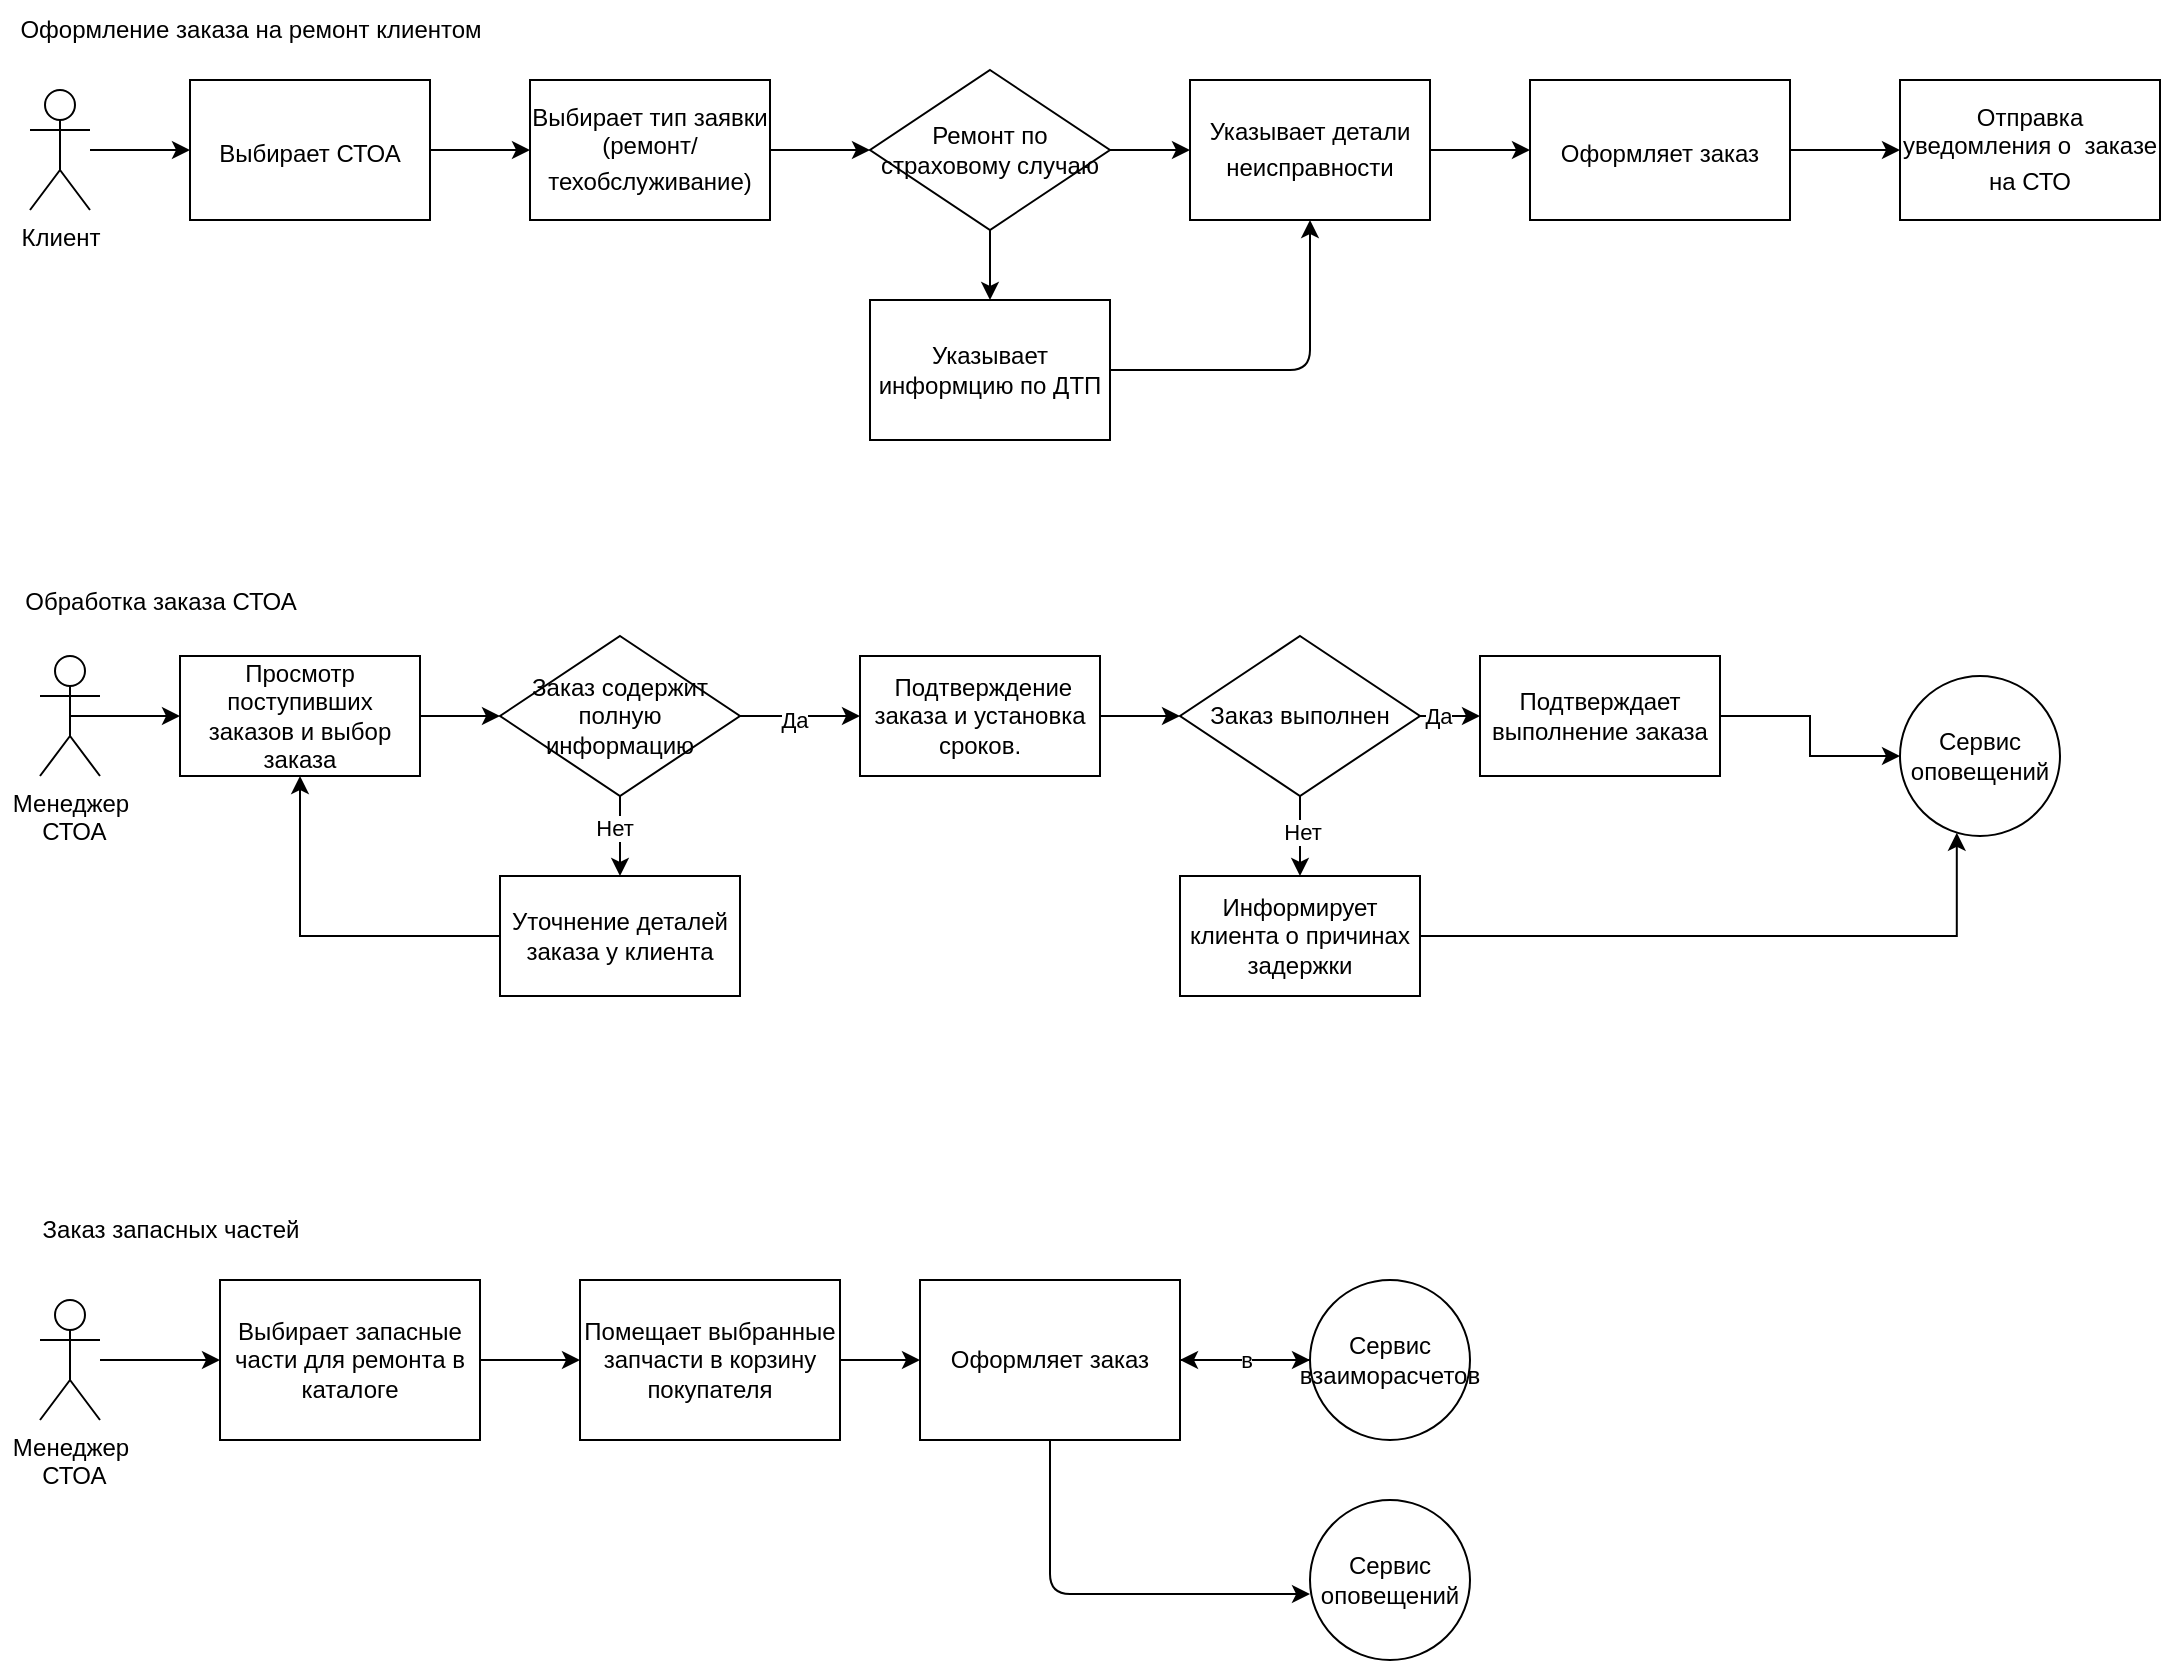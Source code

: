 <mxfile>
    <diagram id="prtHgNgQTEPvFCAcTncT" name="Page-1">
        <mxGraphModel dx="1261" dy="1147" grid="1" gridSize="10" guides="1" tooltips="1" connect="1" arrows="1" fold="1" page="1" pageScale="1" pageWidth="827" pageHeight="1169" math="0" shadow="0">
            <root>
                <mxCell id="0"/>
                <mxCell id="1" parent="0"/>
                <mxCell id="DRkb4xvNVB38JwlxhEwW-1" value="Оформление заказа на ремонт клиентом" style="text;html=1;align=center;verticalAlign=middle;resizable=0;points=[];autosize=1;strokeColor=none;fillColor=none;" parent="1" vertex="1">
                    <mxGeometry x="5" y="50" width="250" height="30" as="geometry"/>
                </mxCell>
                <mxCell id="kvl9D9ezFTj0I6-KPZYG-6" value="" style="edgeStyle=orthogonalEdgeStyle;rounded=0;orthogonalLoop=1;jettySize=auto;html=1;" parent="1" source="DRkb4xvNVB38JwlxhEwW-2" target="DRkb4xvNVB38JwlxhEwW-3" edge="1">
                    <mxGeometry relative="1" as="geometry"/>
                </mxCell>
                <mxCell id="DRkb4xvNVB38JwlxhEwW-2" value="&lt;div style=&quot;text-align: left;&quot;&gt;Выбирает СТОА&lt;font face=&quot;Söhne, ui-sans-serif, system-ui, -apple-system, Segoe UI, Roboto, Ubuntu, Cantarell, Noto Sans, sans-serif, Helvetica Neue, Arial, Apple Color Emoji, Segoe UI Emoji, Segoe UI Symbol, Noto Color Emoji&quot; color=&quot;#374151&quot;&gt;&lt;span style=&quot;font-size: 16px;&quot;&gt;&lt;br&gt;&lt;/span&gt;&lt;/font&gt;&lt;/div&gt;" style="whiteSpace=wrap;html=1;" parent="1" vertex="1">
                    <mxGeometry x="100" y="90" width="120" height="70" as="geometry"/>
                </mxCell>
                <mxCell id="kvl9D9ezFTj0I6-KPZYG-7" style="edgeStyle=orthogonalEdgeStyle;rounded=0;orthogonalLoop=1;jettySize=auto;html=1;exitX=1;exitY=0.5;exitDx=0;exitDy=0;entryX=0;entryY=0.5;entryDx=0;entryDy=0;" parent="1" source="DRkb4xvNVB38JwlxhEwW-3" target="2" edge="1">
                    <mxGeometry relative="1" as="geometry"/>
                </mxCell>
                <mxCell id="DRkb4xvNVB38JwlxhEwW-3" value="&lt;div style=&quot;&quot;&gt;Выбирает тип заявки (ремонт/техобслуживание)&lt;font face=&quot;Söhne, ui-sans-serif, system-ui, -apple-system, Segoe UI, Roboto, Ubuntu, Cantarell, Noto Sans, sans-serif, Helvetica Neue, Arial, Apple Color Emoji, Segoe UI Emoji, Segoe UI Symbol, Noto Color Emoji&quot; color=&quot;#374151&quot;&gt;&lt;span style=&quot;font-size: 16px;&quot;&gt;&lt;br&gt;&lt;/span&gt;&lt;/font&gt;&lt;/div&gt;" style="whiteSpace=wrap;html=1;align=center;" parent="1" vertex="1">
                    <mxGeometry x="270" y="90" width="120" height="70" as="geometry"/>
                </mxCell>
                <mxCell id="kvl9D9ezFTj0I6-KPZYG-8" style="edgeStyle=orthogonalEdgeStyle;rounded=0;orthogonalLoop=1;jettySize=auto;html=1;exitX=1;exitY=0.5;exitDx=0;exitDy=0;" parent="1" source="DRkb4xvNVB38JwlxhEwW-4" target="DRkb4xvNVB38JwlxhEwW-5" edge="1">
                    <mxGeometry relative="1" as="geometry"/>
                </mxCell>
                <mxCell id="DRkb4xvNVB38JwlxhEwW-4" value="&lt;div style=&quot;&quot;&gt;Указывает детали неисправности&lt;font face=&quot;Söhne, ui-sans-serif, system-ui, -apple-system, Segoe UI, Roboto, Ubuntu, Cantarell, Noto Sans, sans-serif, Helvetica Neue, Arial, Apple Color Emoji, Segoe UI Emoji, Segoe UI Symbol, Noto Color Emoji&quot; color=&quot;#374151&quot;&gt;&lt;span style=&quot;font-size: 16px;&quot;&gt;&lt;br&gt;&lt;/span&gt;&lt;/font&gt;&lt;/div&gt;" style="whiteSpace=wrap;html=1;align=center;" parent="1" vertex="1">
                    <mxGeometry x="600" y="90" width="120" height="70" as="geometry"/>
                </mxCell>
                <mxCell id="9" style="edgeStyle=none;html=1;exitX=1;exitY=0.5;exitDx=0;exitDy=0;entryX=0;entryY=0.5;entryDx=0;entryDy=0;" parent="1" source="DRkb4xvNVB38JwlxhEwW-5" target="8" edge="1">
                    <mxGeometry relative="1" as="geometry"/>
                </mxCell>
                <mxCell id="DRkb4xvNVB38JwlxhEwW-5" value="&lt;div style=&quot;text-align: left;&quot;&gt;Оформляет заказ&lt;font face=&quot;Söhne, ui-sans-serif, system-ui, -apple-system, Segoe UI, Roboto, Ubuntu, Cantarell, Noto Sans, sans-serif, Helvetica Neue, Arial, Apple Color Emoji, Segoe UI Emoji, Segoe UI Symbol, Noto Color Emoji&quot; color=&quot;#374151&quot;&gt;&lt;span style=&quot;font-size: 16px;&quot;&gt;&lt;br&gt;&lt;/span&gt;&lt;/font&gt;&lt;/div&gt;" style="whiteSpace=wrap;html=1;" parent="1" vertex="1">
                    <mxGeometry x="770" y="90" width="130" height="70" as="geometry"/>
                </mxCell>
                <mxCell id="DRkb4xvNVB38JwlxhEwW-6" value="Обработка заказа СТОА" style="text;html=1;align=center;verticalAlign=middle;resizable=0;points=[];autosize=1;strokeColor=none;fillColor=none;" parent="1" vertex="1">
                    <mxGeometry x="5" y="336" width="160" height="30" as="geometry"/>
                </mxCell>
                <mxCell id="kvl9D9ezFTj0I6-KPZYG-13" value="" style="edgeStyle=orthogonalEdgeStyle;rounded=0;orthogonalLoop=1;jettySize=auto;html=1;" parent="1" source="DRkb4xvNVB38JwlxhEwW-8" target="kvl9D9ezFTj0I6-KPZYG-12" edge="1">
                    <mxGeometry relative="1" as="geometry"/>
                </mxCell>
                <mxCell id="DRkb4xvNVB38JwlxhEwW-8" value="Просмотр поступивших заказов и выбор заказа" style="whiteSpace=wrap;html=1;" parent="1" vertex="1">
                    <mxGeometry x="95" y="378" width="120" height="60" as="geometry"/>
                </mxCell>
                <mxCell id="kvl9D9ezFTj0I6-KPZYG-25" value="" style="edgeStyle=orthogonalEdgeStyle;rounded=0;orthogonalLoop=1;jettySize=auto;html=1;" parent="1" source="DRkb4xvNVB38JwlxhEwW-9" target="kvl9D9ezFTj0I6-KPZYG-22" edge="1">
                    <mxGeometry relative="1" as="geometry"/>
                </mxCell>
                <mxCell id="DRkb4xvNVB38JwlxhEwW-9" value="&amp;nbsp;Подтверждение заказа и установка сроков." style="whiteSpace=wrap;html=1;" parent="1" vertex="1">
                    <mxGeometry x="435" y="378" width="120" height="60" as="geometry"/>
                </mxCell>
                <mxCell id="kvl9D9ezFTj0I6-KPZYG-27" value="" style="edgeStyle=orthogonalEdgeStyle;rounded=0;orthogonalLoop=1;jettySize=auto;html=1;" parent="1" source="DRkb4xvNVB38JwlxhEwW-10" target="kvl9D9ezFTj0I6-KPZYG-26" edge="1">
                    <mxGeometry relative="1" as="geometry"/>
                </mxCell>
                <mxCell id="DRkb4xvNVB38JwlxhEwW-10" value="Подтверждает выполнение заказа" style="whiteSpace=wrap;html=1;" parent="1" vertex="1">
                    <mxGeometry x="745" y="378" width="120" height="60" as="geometry"/>
                </mxCell>
                <mxCell id="DRkb4xvNVB38JwlxhEwW-17" value="Заказ запасных частей" style="text;html=1;align=center;verticalAlign=middle;resizable=0;points=[];autosize=1;strokeColor=none;fillColor=none;" parent="1" vertex="1">
                    <mxGeometry x="15" y="650" width="150" height="30" as="geometry"/>
                </mxCell>
                <mxCell id="kvl9D9ezFTj0I6-KPZYG-35" style="edgeStyle=orthogonalEdgeStyle;rounded=0;orthogonalLoop=1;jettySize=auto;html=1;exitX=1;exitY=0.5;exitDx=0;exitDy=0;entryX=0;entryY=0.5;entryDx=0;entryDy=0;" parent="1" source="DRkb4xvNVB38JwlxhEwW-19" target="DRkb4xvNVB38JwlxhEwW-20" edge="1">
                    <mxGeometry relative="1" as="geometry"/>
                </mxCell>
                <mxCell id="DRkb4xvNVB38JwlxhEwW-19" value="Выбирает запасные части для ремонта в каталоге" style="rounded=0;whiteSpace=wrap;html=1;" parent="1" vertex="1">
                    <mxGeometry x="115" y="690" width="130" height="80" as="geometry"/>
                </mxCell>
                <mxCell id="kvl9D9ezFTj0I6-KPZYG-36" style="edgeStyle=orthogonalEdgeStyle;rounded=0;orthogonalLoop=1;jettySize=auto;html=1;exitX=1;exitY=0.5;exitDx=0;exitDy=0;entryX=0;entryY=0.5;entryDx=0;entryDy=0;" parent="1" source="DRkb4xvNVB38JwlxhEwW-20" target="DRkb4xvNVB38JwlxhEwW-21" edge="1">
                    <mxGeometry relative="1" as="geometry"/>
                </mxCell>
                <mxCell id="DRkb4xvNVB38JwlxhEwW-20" value="Помещает выбранные запчасти в корзину покупателя" style="rounded=0;whiteSpace=wrap;html=1;" parent="1" vertex="1">
                    <mxGeometry x="295" y="690" width="130" height="80" as="geometry"/>
                </mxCell>
                <mxCell id="kvl9D9ezFTj0I6-KPZYG-37" style="edgeStyle=orthogonalEdgeStyle;rounded=0;orthogonalLoop=1;jettySize=auto;html=1;exitX=1;exitY=0.5;exitDx=0;exitDy=0;entryX=0;entryY=0.5;entryDx=0;entryDy=0;" parent="1" source="DRkb4xvNVB38JwlxhEwW-21" edge="1" target="kvl9D9ezFTj0I6-KPZYG-39">
                    <mxGeometry relative="1" as="geometry">
                        <mxPoint x="635" y="730" as="targetPoint"/>
                    </mxGeometry>
                </mxCell>
                <mxCell id="14" style="edgeStyle=none;html=1;entryX=0;entryY=0.588;entryDx=0;entryDy=0;entryPerimeter=0;" edge="1" parent="1" source="DRkb4xvNVB38JwlxhEwW-21" target="10">
                    <mxGeometry relative="1" as="geometry">
                        <Array as="points">
                            <mxPoint x="530" y="847"/>
                        </Array>
                    </mxGeometry>
                </mxCell>
                <mxCell id="DRkb4xvNVB38JwlxhEwW-21" value="Оформляет заказ" style="rounded=0;whiteSpace=wrap;html=1;" parent="1" vertex="1">
                    <mxGeometry x="465" y="690" width="130" height="80" as="geometry"/>
                </mxCell>
                <mxCell id="kvl9D9ezFTj0I6-KPZYG-4" value="" style="edgeStyle=orthogonalEdgeStyle;rounded=0;orthogonalLoop=1;jettySize=auto;html=1;" parent="1" source="kvl9D9ezFTj0I6-KPZYG-1" target="DRkb4xvNVB38JwlxhEwW-2" edge="1">
                    <mxGeometry relative="1" as="geometry"/>
                </mxCell>
                <mxCell id="kvl9D9ezFTj0I6-KPZYG-1" value="Клиент" style="shape=umlActor;verticalLabelPosition=bottom;verticalAlign=top;html=1;outlineConnect=0;" parent="1" vertex="1">
                    <mxGeometry x="20" y="95" width="30" height="60" as="geometry"/>
                </mxCell>
                <mxCell id="kvl9D9ezFTj0I6-KPZYG-11" style="edgeStyle=orthogonalEdgeStyle;rounded=0;orthogonalLoop=1;jettySize=auto;html=1;exitX=0.5;exitY=0.5;exitDx=0;exitDy=0;exitPerimeter=0;entryX=0;entryY=0.5;entryDx=0;entryDy=0;" parent="1" source="kvl9D9ezFTj0I6-KPZYG-9" target="DRkb4xvNVB38JwlxhEwW-8" edge="1">
                    <mxGeometry relative="1" as="geometry"/>
                </mxCell>
                <mxCell id="kvl9D9ezFTj0I6-KPZYG-9" value="Менеджер&lt;br&gt;&amp;nbsp;СТОА" style="shape=umlActor;verticalLabelPosition=bottom;verticalAlign=top;html=1;outlineConnect=0;" parent="1" vertex="1">
                    <mxGeometry x="25" y="378" width="30" height="60" as="geometry"/>
                </mxCell>
                <mxCell id="kvl9D9ezFTj0I6-KPZYG-14" value="" style="edgeStyle=orthogonalEdgeStyle;rounded=0;orthogonalLoop=1;jettySize=auto;html=1;" parent="1" source="kvl9D9ezFTj0I6-KPZYG-12" target="DRkb4xvNVB38JwlxhEwW-9" edge="1">
                    <mxGeometry relative="1" as="geometry"/>
                </mxCell>
                <mxCell id="kvl9D9ezFTj0I6-KPZYG-20" value="Да" style="edgeLabel;html=1;align=center;verticalAlign=middle;resizable=0;points=[];" parent="kvl9D9ezFTj0I6-KPZYG-14" vertex="1" connectable="0">
                    <mxGeometry x="-0.093" y="-2" relative="1" as="geometry">
                        <mxPoint as="offset"/>
                    </mxGeometry>
                </mxCell>
                <mxCell id="kvl9D9ezFTj0I6-KPZYG-17" value="" style="edgeStyle=orthogonalEdgeStyle;rounded=0;orthogonalLoop=1;jettySize=auto;html=1;" parent="1" source="kvl9D9ezFTj0I6-KPZYG-12" target="kvl9D9ezFTj0I6-KPZYG-15" edge="1">
                    <mxGeometry relative="1" as="geometry"/>
                </mxCell>
                <mxCell id="kvl9D9ezFTj0I6-KPZYG-21" value="Нет" style="edgeLabel;html=1;align=center;verticalAlign=middle;resizable=0;points=[];" parent="kvl9D9ezFTj0I6-KPZYG-17" vertex="1" connectable="0">
                    <mxGeometry x="-0.21" y="-3" relative="1" as="geometry">
                        <mxPoint as="offset"/>
                    </mxGeometry>
                </mxCell>
                <mxCell id="kvl9D9ezFTj0I6-KPZYG-12" value="Заказ содержит полную информацию" style="rhombus;whiteSpace=wrap;html=1;" parent="1" vertex="1">
                    <mxGeometry x="255" y="368" width="120" height="80" as="geometry"/>
                </mxCell>
                <mxCell id="kvl9D9ezFTj0I6-KPZYG-19" value="" style="edgeStyle=orthogonalEdgeStyle;rounded=0;orthogonalLoop=1;jettySize=auto;html=1;entryX=0.5;entryY=1;entryDx=0;entryDy=0;" parent="1" source="kvl9D9ezFTj0I6-KPZYG-15" target="DRkb4xvNVB38JwlxhEwW-8" edge="1">
                    <mxGeometry relative="1" as="geometry">
                        <mxPoint x="175" y="518" as="targetPoint"/>
                    </mxGeometry>
                </mxCell>
                <mxCell id="kvl9D9ezFTj0I6-KPZYG-15" value="Уточнение деталей заказа у клиента" style="whiteSpace=wrap;html=1;" parent="1" vertex="1">
                    <mxGeometry x="255" y="488" width="120" height="60" as="geometry"/>
                </mxCell>
                <mxCell id="kvl9D9ezFTj0I6-KPZYG-24" style="edgeStyle=orthogonalEdgeStyle;rounded=0;orthogonalLoop=1;jettySize=auto;html=1;exitX=1;exitY=0.5;exitDx=0;exitDy=0;" parent="1" source="kvl9D9ezFTj0I6-KPZYG-22" target="DRkb4xvNVB38JwlxhEwW-10" edge="1">
                    <mxGeometry relative="1" as="geometry"/>
                </mxCell>
                <mxCell id="kvl9D9ezFTj0I6-KPZYG-31" value="Да" style="edgeLabel;html=1;align=center;verticalAlign=middle;resizable=0;points=[];" parent="kvl9D9ezFTj0I6-KPZYG-24" vertex="1" connectable="0">
                    <mxGeometry x="-0.632" relative="1" as="geometry">
                        <mxPoint as="offset"/>
                    </mxGeometry>
                </mxCell>
                <mxCell id="kvl9D9ezFTj0I6-KPZYG-29" style="edgeStyle=orthogonalEdgeStyle;rounded=0;orthogonalLoop=1;jettySize=auto;html=1;exitX=0.5;exitY=1;exitDx=0;exitDy=0;entryX=0.5;entryY=0;entryDx=0;entryDy=0;" parent="1" source="kvl9D9ezFTj0I6-KPZYG-22" target="kvl9D9ezFTj0I6-KPZYG-28" edge="1">
                    <mxGeometry relative="1" as="geometry"/>
                </mxCell>
                <mxCell id="kvl9D9ezFTj0I6-KPZYG-32" value="Нет" style="edgeLabel;html=1;align=center;verticalAlign=middle;resizable=0;points=[];" parent="kvl9D9ezFTj0I6-KPZYG-29" vertex="1" connectable="0">
                    <mxGeometry x="-0.11" y="1" relative="1" as="geometry">
                        <mxPoint as="offset"/>
                    </mxGeometry>
                </mxCell>
                <mxCell id="kvl9D9ezFTj0I6-KPZYG-22" value="Заказ выполнен" style="rhombus;whiteSpace=wrap;html=1;" parent="1" vertex="1">
                    <mxGeometry x="595" y="368" width="120" height="80" as="geometry"/>
                </mxCell>
                <mxCell id="kvl9D9ezFTj0I6-KPZYG-26" value="Сервис оповещений" style="ellipse;whiteSpace=wrap;html=1;" parent="1" vertex="1">
                    <mxGeometry x="955" y="388" width="80" height="80" as="geometry"/>
                </mxCell>
                <mxCell id="kvl9D9ezFTj0I6-KPZYG-28" value="Информирует клиента о причинах задержки" style="whiteSpace=wrap;html=1;" parent="1" vertex="1">
                    <mxGeometry x="595" y="488" width="120" height="60" as="geometry"/>
                </mxCell>
                <mxCell id="kvl9D9ezFTj0I6-KPZYG-30" style="edgeStyle=orthogonalEdgeStyle;rounded=0;orthogonalLoop=1;jettySize=auto;html=1;exitX=1;exitY=0.5;exitDx=0;exitDy=0;entryX=0.355;entryY=0.98;entryDx=0;entryDy=0;entryPerimeter=0;" parent="1" source="kvl9D9ezFTj0I6-KPZYG-28" target="kvl9D9ezFTj0I6-KPZYG-26" edge="1">
                    <mxGeometry relative="1" as="geometry"/>
                </mxCell>
                <mxCell id="kvl9D9ezFTj0I6-KPZYG-34" style="edgeStyle=orthogonalEdgeStyle;rounded=0;orthogonalLoop=1;jettySize=auto;html=1;" parent="1" source="kvl9D9ezFTj0I6-KPZYG-33" target="DRkb4xvNVB38JwlxhEwW-19" edge="1">
                    <mxGeometry relative="1" as="geometry"/>
                </mxCell>
                <mxCell id="kvl9D9ezFTj0I6-KPZYG-33" value="Менеджер&lt;br&gt;&amp;nbsp;СТОА" style="shape=umlActor;verticalLabelPosition=bottom;verticalAlign=top;html=1;outlineConnect=0;" parent="1" vertex="1">
                    <mxGeometry x="25" y="700" width="30" height="60" as="geometry"/>
                </mxCell>
                <mxCell id="11" value="в" style="edgeStyle=none;html=1;" edge="1" parent="1" source="kvl9D9ezFTj0I6-KPZYG-39" target="DRkb4xvNVB38JwlxhEwW-21">
                    <mxGeometry relative="1" as="geometry"/>
                </mxCell>
                <mxCell id="kvl9D9ezFTj0I6-KPZYG-39" value="Сервис взаиморасчетов" style="ellipse;whiteSpace=wrap;html=1;" parent="1" vertex="1">
                    <mxGeometry x="660" y="690" width="80" height="80" as="geometry"/>
                </mxCell>
                <mxCell id="3" style="edgeStyle=none;html=1;exitX=1;exitY=0.5;exitDx=0;exitDy=0;entryX=0;entryY=0.5;entryDx=0;entryDy=0;" parent="1" source="2" target="DRkb4xvNVB38JwlxhEwW-4" edge="1">
                    <mxGeometry relative="1" as="geometry"/>
                </mxCell>
                <mxCell id="6" style="edgeStyle=none;html=1;exitX=0.5;exitY=1;exitDx=0;exitDy=0;entryX=0.5;entryY=0;entryDx=0;entryDy=0;" parent="1" source="2" target="4" edge="1">
                    <mxGeometry relative="1" as="geometry"/>
                </mxCell>
                <mxCell id="2" value="Ремонт по страховому случаю" style="rhombus;whiteSpace=wrap;html=1;" parent="1" vertex="1">
                    <mxGeometry x="440" y="85" width="120" height="80" as="geometry"/>
                </mxCell>
                <mxCell id="7" style="edgeStyle=none;html=1;exitX=1;exitY=0.5;exitDx=0;exitDy=0;entryX=0.5;entryY=1;entryDx=0;entryDy=0;" parent="1" source="4" target="DRkb4xvNVB38JwlxhEwW-4" edge="1">
                    <mxGeometry relative="1" as="geometry">
                        <Array as="points">
                            <mxPoint x="660" y="235"/>
                        </Array>
                    </mxGeometry>
                </mxCell>
                <mxCell id="4" value="Указывает информцию по ДТП" style="whiteSpace=wrap;html=1;align=center;" parent="1" vertex="1">
                    <mxGeometry x="440" y="200" width="120" height="70" as="geometry"/>
                </mxCell>
                <mxCell id="8" value="&lt;div style=&quot;&quot;&gt;Отправка уведомления о&amp;nbsp; заказе на СТО&lt;font face=&quot;Söhne, ui-sans-serif, system-ui, -apple-system, Segoe UI, Roboto, Ubuntu, Cantarell, Noto Sans, sans-serif, Helvetica Neue, Arial, Apple Color Emoji, Segoe UI Emoji, Segoe UI Symbol, Noto Color Emoji&quot; color=&quot;#374151&quot;&gt;&lt;span style=&quot;font-size: 16px;&quot;&gt;&lt;br&gt;&lt;/span&gt;&lt;/font&gt;&lt;/div&gt;" style="whiteSpace=wrap;html=1;" parent="1" vertex="1">
                    <mxGeometry x="955" y="90" width="130" height="70" as="geometry"/>
                </mxCell>
                <mxCell id="10" value="Сервис оповещений" style="ellipse;whiteSpace=wrap;html=1;" vertex="1" parent="1">
                    <mxGeometry x="660" y="800" width="80" height="80" as="geometry"/>
                </mxCell>
            </root>
        </mxGraphModel>
    </diagram>
</mxfile>